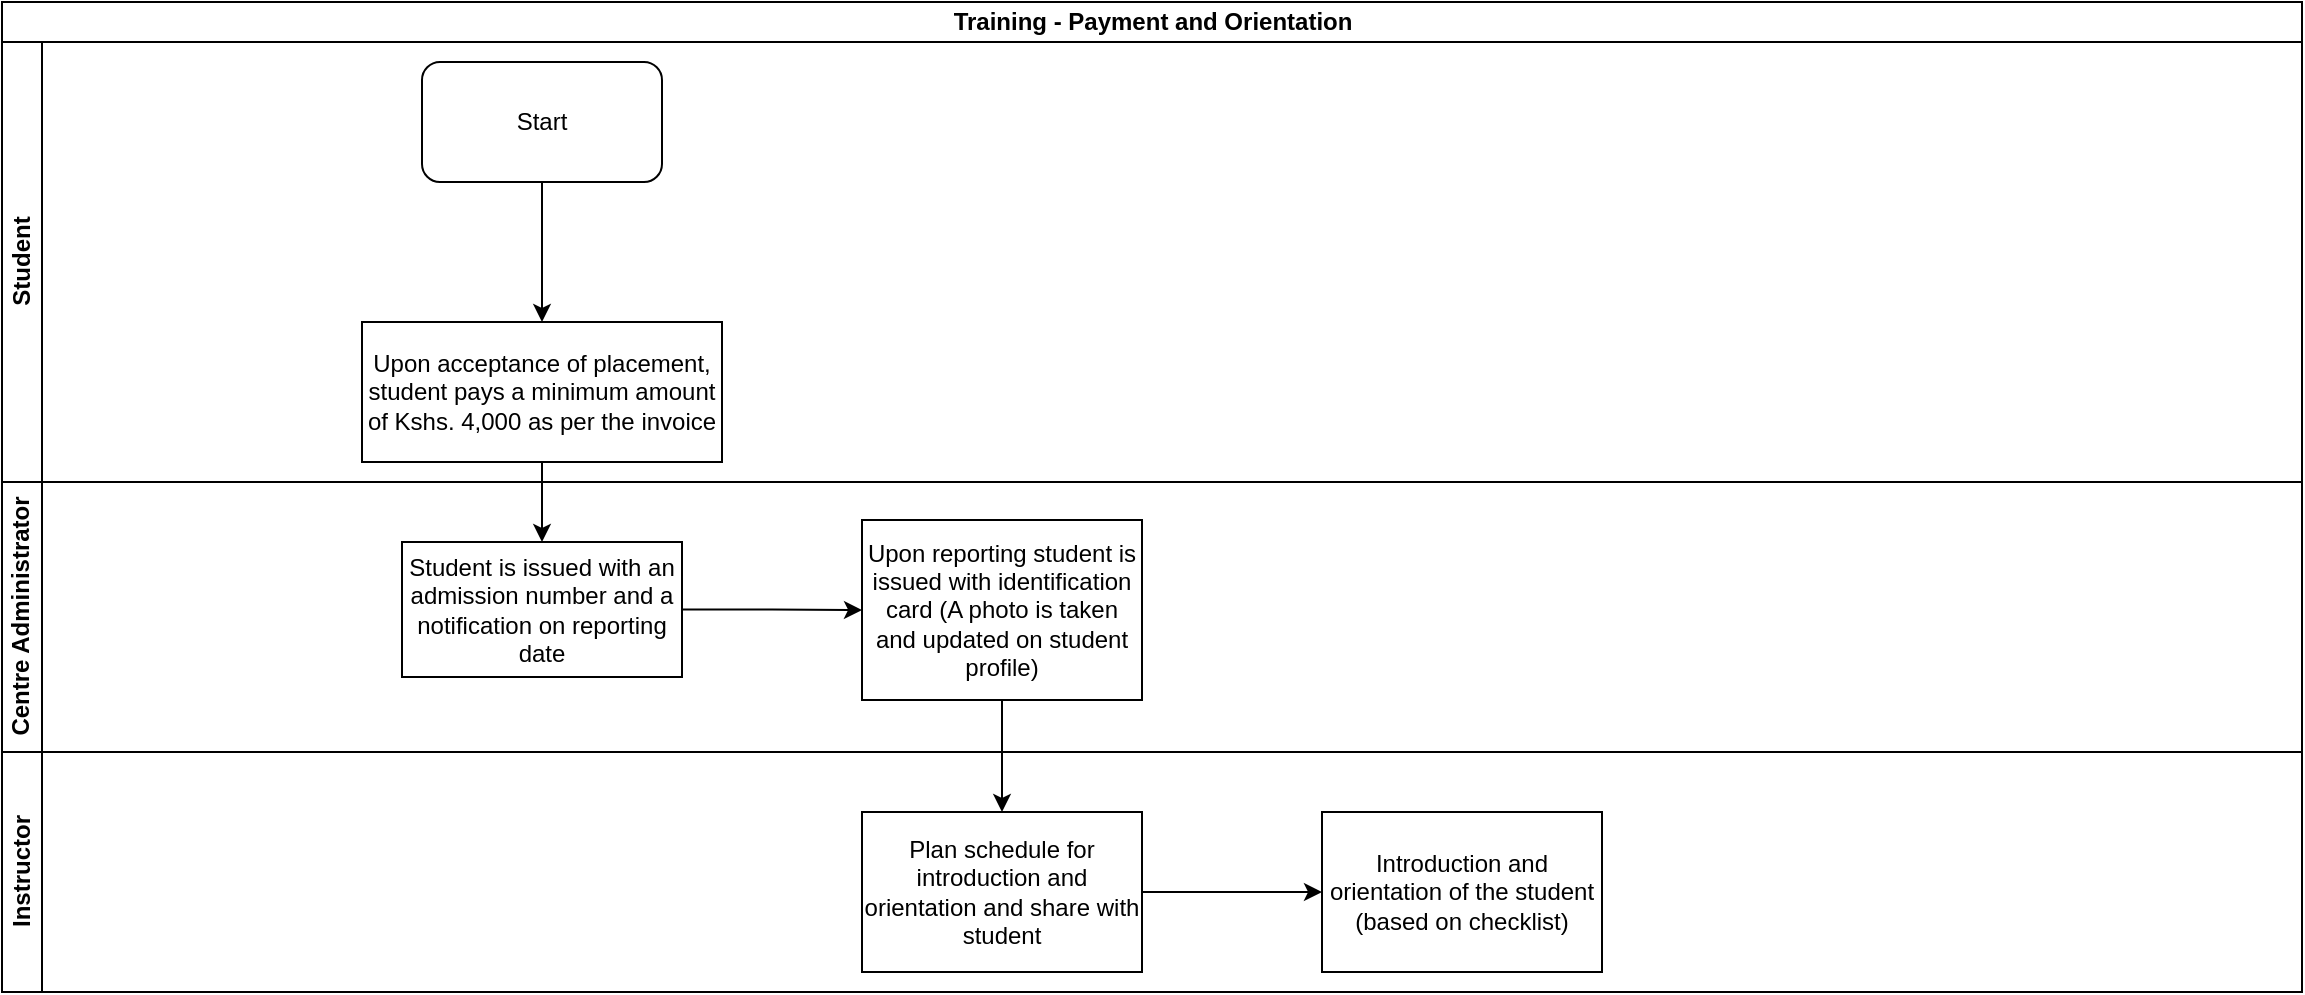 <mxfile version="13.10.5" type="github">
  <diagram id="Pqlc716QHQSJm35RJsEu" name="Page-1">
    <mxGraphModel dx="1038" dy="547" grid="1" gridSize="10" guides="1" tooltips="1" connect="1" arrows="1" fold="1" page="1" pageScale="1" pageWidth="1169" pageHeight="827" math="0" shadow="0">
      <root>
        <mxCell id="0" />
        <mxCell id="1" parent="0" />
        <mxCell id="e2lktKPJc9hpXsIobjqQ-1" value="Training - Payment and Orientation" style="swimlane;html=1;childLayout=stackLayout;resizeParent=1;resizeParentMax=0;horizontal=1;startSize=20;horizontalStack=0;" vertex="1" parent="1">
          <mxGeometry x="10" y="10" width="1150" height="495" as="geometry" />
        </mxCell>
        <mxCell id="e2lktKPJc9hpXsIobjqQ-2" value="Student" style="swimlane;html=1;startSize=20;horizontal=0;" vertex="1" parent="e2lktKPJc9hpXsIobjqQ-1">
          <mxGeometry y="20" width="1150" height="220" as="geometry" />
        </mxCell>
        <mxCell id="e2lktKPJc9hpXsIobjqQ-5" value="Start" style="rounded=1;whiteSpace=wrap;html=1;" vertex="1" parent="e2lktKPJc9hpXsIobjqQ-2">
          <mxGeometry x="210" y="10" width="120" height="60" as="geometry" />
        </mxCell>
        <mxCell id="e2lktKPJc9hpXsIobjqQ-8" value="Upon acceptance of placement, student pays a minimum amount of Kshs. 4,000 as per the invoice" style="rounded=0;whiteSpace=wrap;html=1;" vertex="1" parent="e2lktKPJc9hpXsIobjqQ-2">
          <mxGeometry x="180" y="140" width="180" height="70" as="geometry" />
        </mxCell>
        <mxCell id="e2lktKPJc9hpXsIobjqQ-7" value="" style="edgeStyle=orthogonalEdgeStyle;rounded=0;orthogonalLoop=1;jettySize=auto;html=1;entryX=0.5;entryY=0;entryDx=0;entryDy=0;" edge="1" parent="e2lktKPJc9hpXsIobjqQ-2" source="e2lktKPJc9hpXsIobjqQ-5" target="e2lktKPJc9hpXsIobjqQ-8">
          <mxGeometry relative="1" as="geometry">
            <mxPoint x="270" y="150" as="targetPoint" />
          </mxGeometry>
        </mxCell>
        <mxCell id="e2lktKPJc9hpXsIobjqQ-3" value="Centre Administrator" style="swimlane;html=1;startSize=20;horizontal=0;" vertex="1" parent="e2lktKPJc9hpXsIobjqQ-1">
          <mxGeometry y="240" width="1150" height="135" as="geometry" />
        </mxCell>
        <mxCell id="e2lktKPJc9hpXsIobjqQ-9" value="Student is issued with an admission number and a notification on reporting date" style="whiteSpace=wrap;html=1;rounded=0;" vertex="1" parent="e2lktKPJc9hpXsIobjqQ-3">
          <mxGeometry x="200" y="30" width="140" height="67.5" as="geometry" />
        </mxCell>
        <mxCell id="e2lktKPJc9hpXsIobjqQ-4" value="Instructor" style="swimlane;html=1;startSize=20;horizontal=0;" vertex="1" parent="e2lktKPJc9hpXsIobjqQ-1">
          <mxGeometry y="375" width="1150" height="120" as="geometry" />
        </mxCell>
        <mxCell id="e2lktKPJc9hpXsIobjqQ-13" value="Plan schedule for introduction and orientation and share with student" style="whiteSpace=wrap;html=1;rounded=0;" vertex="1" parent="e2lktKPJc9hpXsIobjqQ-4">
          <mxGeometry x="430" y="30" width="140" height="80" as="geometry" />
        </mxCell>
        <mxCell id="e2lktKPJc9hpXsIobjqQ-10" value="" style="edgeStyle=orthogonalEdgeStyle;rounded=0;orthogonalLoop=1;jettySize=auto;html=1;" edge="1" parent="e2lktKPJc9hpXsIobjqQ-1" source="e2lktKPJc9hpXsIobjqQ-8" target="e2lktKPJc9hpXsIobjqQ-9">
          <mxGeometry relative="1" as="geometry" />
        </mxCell>
        <mxCell id="e2lktKPJc9hpXsIobjqQ-14" value="" style="edgeStyle=orthogonalEdgeStyle;rounded=0;orthogonalLoop=1;jettySize=auto;html=1;" edge="1" parent="1" source="e2lktKPJc9hpXsIobjqQ-11" target="e2lktKPJc9hpXsIobjqQ-13">
          <mxGeometry relative="1" as="geometry" />
        </mxCell>
        <mxCell id="e2lktKPJc9hpXsIobjqQ-11" value="Upon reporting student is issued with identification card (A photo is taken and updated on student profile)" style="whiteSpace=wrap;html=1;rounded=0;" vertex="1" parent="1">
          <mxGeometry x="440" y="269" width="140" height="90" as="geometry" />
        </mxCell>
        <mxCell id="e2lktKPJc9hpXsIobjqQ-12" value="" style="edgeStyle=orthogonalEdgeStyle;rounded=0;orthogonalLoop=1;jettySize=auto;html=1;" edge="1" parent="1" source="e2lktKPJc9hpXsIobjqQ-9" target="e2lktKPJc9hpXsIobjqQ-11">
          <mxGeometry relative="1" as="geometry" />
        </mxCell>
        <mxCell id="e2lktKPJc9hpXsIobjqQ-15" value="Introduction and orientation of the student (based on checklist)" style="whiteSpace=wrap;html=1;rounded=0;" vertex="1" parent="1">
          <mxGeometry x="670" y="415" width="140" height="80" as="geometry" />
        </mxCell>
        <mxCell id="e2lktKPJc9hpXsIobjqQ-16" value="" style="edgeStyle=orthogonalEdgeStyle;rounded=0;orthogonalLoop=1;jettySize=auto;html=1;" edge="1" parent="1" source="e2lktKPJc9hpXsIobjqQ-13" target="e2lktKPJc9hpXsIobjqQ-15">
          <mxGeometry relative="1" as="geometry" />
        </mxCell>
      </root>
    </mxGraphModel>
  </diagram>
</mxfile>

